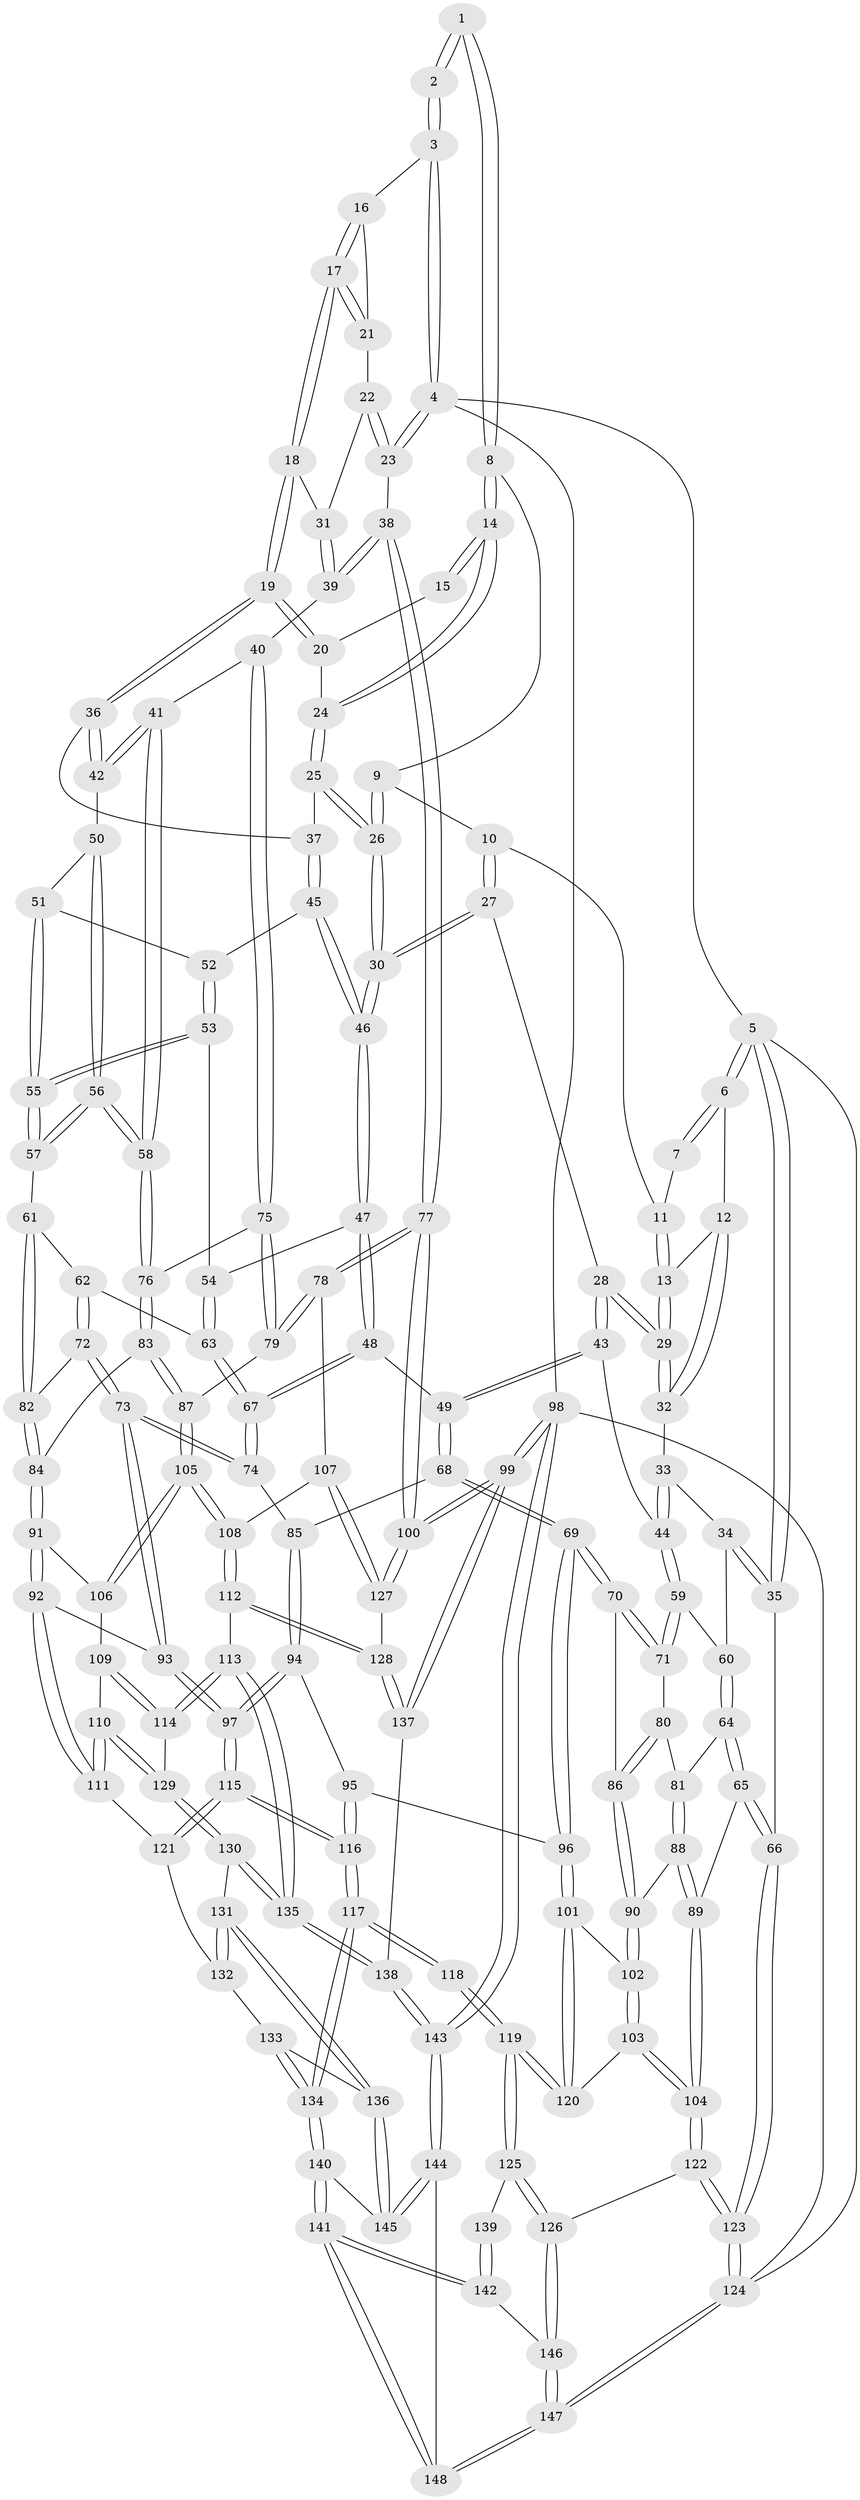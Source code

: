 // Generated by graph-tools (version 1.1) at 2025/00/03/09/25 05:00:08]
// undirected, 148 vertices, 367 edges
graph export_dot {
graph [start="1"]
  node [color=gray90,style=filled];
  1 [pos="+0.5453950430692553+0"];
  2 [pos="+0.8192789329109116+0"];
  3 [pos="+0.8240380217828952+0"];
  4 [pos="+1+0"];
  5 [pos="+0+0"];
  6 [pos="+0+0"];
  7 [pos="+0.42768206590548263+0"];
  8 [pos="+0.5703616768372661+0.04175113760504324"];
  9 [pos="+0.550925217045535+0.056559870486012374"];
  10 [pos="+0.5023065528267078+0.07304753907413553"];
  11 [pos="+0.4217529517440693+0"];
  12 [pos="+0+0"];
  13 [pos="+0.3594055725411759+0.11686452723903389"];
  14 [pos="+0.6297567495618608+0.07512832508561108"];
  15 [pos="+0.7369444151766736+0"];
  16 [pos="+0.8434647291091345+0"];
  17 [pos="+0.8484621064184846+0.04088338084446348"];
  18 [pos="+0.8471688994581825+0.13464026434545037"];
  19 [pos="+0.8374936049280862+0.14126320765834507"];
  20 [pos="+0.7150684360802009+0.08321707949405609"];
  21 [pos="+0.9859354140649059+0.07351844476682814"];
  22 [pos="+0.9986316529871906+0.08622875315906826"];
  23 [pos="+1+0.04961116647029244"];
  24 [pos="+0.6461294983937447+0.12224721977053887"];
  25 [pos="+0.6445988756789869+0.13612177566112554"];
  26 [pos="+0.5714871331789424+0.1963099064216934"];
  27 [pos="+0.44322904608841296+0.1449383398945709"];
  28 [pos="+0.360641585232093+0.14751824390583915"];
  29 [pos="+0.35774595704351836+0.1444118327993585"];
  30 [pos="+0.5633127857746986+0.20567148303090468"];
  31 [pos="+0.8897919952136332+0.15262677611131306"];
  32 [pos="+0.2128256040851355+0.13136951613122103"];
  33 [pos="+0.17276735033795423+0.1784344623312542"];
  34 [pos="+0.10550678661156344+0.22809475838188187"];
  35 [pos="+0+0.04953977314847656"];
  36 [pos="+0.7767851965152265+0.20827589361979998"];
  37 [pos="+0.7543415154398934+0.20018016351265816"];
  38 [pos="+1+0.2912210021946239"];
  39 [pos="+1+0.2850828798804996"];
  40 [pos="+0.9160005041152821+0.35066597236251024"];
  41 [pos="+0.7912211834930788+0.2529704902703302"];
  42 [pos="+0.7767091210778171+0.20976254434865618"];
  43 [pos="+0.35623717745998973+0.31099233483645683"];
  44 [pos="+0.29197902194411945+0.3433652756250595"];
  45 [pos="+0.6037388346716697+0.2511447458701199"];
  46 [pos="+0.5681174768861814+0.23236579299307977"];
  47 [pos="+0.5199455618678943+0.3200373463290182"];
  48 [pos="+0.4708827028325992+0.3704085391815485"];
  49 [pos="+0.43424437335521376+0.3612855299715306"];
  50 [pos="+0.6843981188766018+0.28766193138122587"];
  51 [pos="+0.6630483814411335+0.2862642302504457"];
  52 [pos="+0.6165763138096249+0.2621573664791652"];
  53 [pos="+0.6235753463319844+0.3460538415412713"];
  54 [pos="+0.6001654974934688+0.3461620407458909"];
  55 [pos="+0.645039922513907+0.35904675294445526"];
  56 [pos="+0.7347607465565889+0.3911188843792501"];
  57 [pos="+0.6653850381548068+0.3927128788554486"];
  58 [pos="+0.7428482283107201+0.39393602792065413"];
  59 [pos="+0.28799874560015293+0.34650535393444504"];
  60 [pos="+0.12064271860700938+0.3082665740388684"];
  61 [pos="+0.6459592963177019+0.4074826797590321"];
  62 [pos="+0.6090029761623814+0.4119976102921875"];
  63 [pos="+0.6005033980192529+0.41067954247803784"];
  64 [pos="+0.06621147304881987+0.4188754444006771"];
  65 [pos="+0+0.4647420651977509"];
  66 [pos="+0+0.4645674362598966"];
  67 [pos="+0.49639952760450795+0.4124966973742874"];
  68 [pos="+0.34466902313860315+0.5205381890929104"];
  69 [pos="+0.30647492905770757+0.5383393590913228"];
  70 [pos="+0.28803126569433035+0.5193017218681014"];
  71 [pos="+0.2575019836150778+0.4331637799483989"];
  72 [pos="+0.602564378862252+0.5122576708649431"];
  73 [pos="+0.5588155886566062+0.5313877936511562"];
  74 [pos="+0.5086905347963385+0.5038965392964788"];
  75 [pos="+0.8990961396438778+0.3797815536043398"];
  76 [pos="+0.7744295408436542+0.4295258758253302"];
  77 [pos="+1+0.5925135842982417"];
  78 [pos="+1+0.5948911751957395"];
  79 [pos="+0.956638345695701+0.5369734047363282"];
  80 [pos="+0.17795946583702196+0.43968926717894835"];
  81 [pos="+0.07524644012915123+0.4253321047396483"];
  82 [pos="+0.6456977181330009+0.5030101726828591"];
  83 [pos="+0.774403479875019+0.42978637345113596"];
  84 [pos="+0.7292548677924573+0.5297720242598698"];
  85 [pos="+0.47761311754313596+0.5284776351239642"];
  86 [pos="+0.1829626649759385+0.5375489293318733"];
  87 [pos="+0.9021298616327845+0.5531209908756213"];
  88 [pos="+0.13510885153715727+0.5516820649628008"];
  89 [pos="+0.0751928270131255+0.6056773209673335"];
  90 [pos="+0.14772084091930496+0.5548318813735325"];
  91 [pos="+0.7372620924257898+0.5700251947445623"];
  92 [pos="+0.6284136476321198+0.6319604901497179"];
  93 [pos="+0.578133735623262+0.5863086372271796"];
  94 [pos="+0.45558329988566143+0.6001987395804878"];
  95 [pos="+0.3764632884769818+0.6284533826234371"];
  96 [pos="+0.30760457079695525+0.6015741493818647"];
  97 [pos="+0.49652811233982813+0.6621674634145045"];
  98 [pos="+1+1"];
  99 [pos="+1+0.9398122050752581"];
  100 [pos="+1+0.8613454777184498"];
  101 [pos="+0.29558970702551635+0.6173425867595582"];
  102 [pos="+0.1734341976853914+0.5970588147788614"];
  103 [pos="+0.15475094958404895+0.6881547004061802"];
  104 [pos="+0.08787953237177235+0.7072899676190819"];
  105 [pos="+0.8363105959904017+0.6069415109390586"];
  106 [pos="+0.7592890407386378+0.590003136674297"];
  107 [pos="+1+0.6555300317831552"];
  108 [pos="+0.8744113575895749+0.7279034491059585"];
  109 [pos="+0.7527461371074365+0.6214540216311522"];
  110 [pos="+0.7075134782466154+0.7497050852120758"];
  111 [pos="+0.6230808982186796+0.7223398683695814"];
  112 [pos="+0.8525545778458643+0.7803251450884715"];
  113 [pos="+0.8384800814412333+0.7801542199050919"];
  114 [pos="+0.8225427120899871+0.7765336717137763"];
  115 [pos="+0.4984532442829347+0.7557310193432846"];
  116 [pos="+0.4574170656854388+0.7914582385195996"];
  117 [pos="+0.44886686519752816+0.8055752551478133"];
  118 [pos="+0.44624088649759164+0.8053821514249581"];
  119 [pos="+0.2736750208355281+0.7365085148028081"];
  120 [pos="+0.26206242364904037+0.7046427040529946"];
  121 [pos="+0.5967719716725773+0.7366450577488995"];
  122 [pos="+0.061315837881096395+0.7414359120592805"];
  123 [pos="+0+0.812849438986979"];
  124 [pos="+0+1"];
  125 [pos="+0.20570437085309665+0.8574309268591258"];
  126 [pos="+0.17920800560421105+0.874296179192399"];
  127 [pos="+0.9428307310357732+0.8376993773993605"];
  128 [pos="+0.8943411202231887+0.8413427945471316"];
  129 [pos="+0.7209261847141715+0.7624275536079548"];
  130 [pos="+0.6829153241586391+0.8795288550841509"];
  131 [pos="+0.6756906685351965+0.8803515735062502"];
  132 [pos="+0.6196384629525852+0.8269612315022431"];
  133 [pos="+0.5766102047747755+0.864135825206854"];
  134 [pos="+0.4568884875556683+0.8322040967979889"];
  135 [pos="+0.7246655826993024+0.9167128989530919"];
  136 [pos="+0.6269128471581797+0.9064922646118895"];
  137 [pos="+0.8751124522939763+0.9494208164510904"];
  138 [pos="+0.811908807433988+1"];
  139 [pos="+0.3029532487908432+0.8783671762768904"];
  140 [pos="+0.4578767482834417+0.8716776626776389"];
  141 [pos="+0.3976148121769078+1"];
  142 [pos="+0.33620640357948384+0.9838880831880393"];
  143 [pos="+0.7959465108487849+1"];
  144 [pos="+0.6295671010198323+1"];
  145 [pos="+0.5960556888925549+0.9629581414475186"];
  146 [pos="+0.17039748989899597+0.9043561929166669"];
  147 [pos="+0+1"];
  148 [pos="+0.4063888141370548+1"];
  1 -- 2;
  1 -- 2;
  1 -- 8;
  1 -- 8;
  2 -- 3;
  2 -- 3;
  3 -- 4;
  3 -- 4;
  3 -- 16;
  4 -- 5;
  4 -- 23;
  4 -- 23;
  4 -- 98;
  5 -- 6;
  5 -- 6;
  5 -- 35;
  5 -- 35;
  5 -- 124;
  6 -- 7;
  6 -- 7;
  6 -- 12;
  7 -- 11;
  8 -- 9;
  8 -- 14;
  8 -- 14;
  9 -- 10;
  9 -- 26;
  9 -- 26;
  10 -- 11;
  10 -- 27;
  10 -- 27;
  11 -- 13;
  11 -- 13;
  12 -- 13;
  12 -- 32;
  12 -- 32;
  13 -- 29;
  13 -- 29;
  14 -- 15;
  14 -- 15;
  14 -- 24;
  14 -- 24;
  15 -- 20;
  16 -- 17;
  16 -- 17;
  16 -- 21;
  17 -- 18;
  17 -- 18;
  17 -- 21;
  17 -- 21;
  18 -- 19;
  18 -- 19;
  18 -- 31;
  19 -- 20;
  19 -- 20;
  19 -- 36;
  19 -- 36;
  20 -- 24;
  21 -- 22;
  22 -- 23;
  22 -- 23;
  22 -- 31;
  23 -- 38;
  24 -- 25;
  24 -- 25;
  25 -- 26;
  25 -- 26;
  25 -- 37;
  26 -- 30;
  26 -- 30;
  27 -- 28;
  27 -- 30;
  27 -- 30;
  28 -- 29;
  28 -- 29;
  28 -- 43;
  28 -- 43;
  29 -- 32;
  29 -- 32;
  30 -- 46;
  30 -- 46;
  31 -- 39;
  31 -- 39;
  32 -- 33;
  33 -- 34;
  33 -- 44;
  33 -- 44;
  34 -- 35;
  34 -- 35;
  34 -- 60;
  35 -- 66;
  36 -- 37;
  36 -- 42;
  36 -- 42;
  37 -- 45;
  37 -- 45;
  38 -- 39;
  38 -- 39;
  38 -- 77;
  38 -- 77;
  39 -- 40;
  40 -- 41;
  40 -- 75;
  40 -- 75;
  41 -- 42;
  41 -- 42;
  41 -- 58;
  41 -- 58;
  42 -- 50;
  43 -- 44;
  43 -- 49;
  43 -- 49;
  44 -- 59;
  44 -- 59;
  45 -- 46;
  45 -- 46;
  45 -- 52;
  46 -- 47;
  46 -- 47;
  47 -- 48;
  47 -- 48;
  47 -- 54;
  48 -- 49;
  48 -- 67;
  48 -- 67;
  49 -- 68;
  49 -- 68;
  50 -- 51;
  50 -- 56;
  50 -- 56;
  51 -- 52;
  51 -- 55;
  51 -- 55;
  52 -- 53;
  52 -- 53;
  53 -- 54;
  53 -- 55;
  53 -- 55;
  54 -- 63;
  54 -- 63;
  55 -- 57;
  55 -- 57;
  56 -- 57;
  56 -- 57;
  56 -- 58;
  56 -- 58;
  57 -- 61;
  58 -- 76;
  58 -- 76;
  59 -- 60;
  59 -- 71;
  59 -- 71;
  60 -- 64;
  60 -- 64;
  61 -- 62;
  61 -- 82;
  61 -- 82;
  62 -- 63;
  62 -- 72;
  62 -- 72;
  63 -- 67;
  63 -- 67;
  64 -- 65;
  64 -- 65;
  64 -- 81;
  65 -- 66;
  65 -- 66;
  65 -- 89;
  66 -- 123;
  66 -- 123;
  67 -- 74;
  67 -- 74;
  68 -- 69;
  68 -- 69;
  68 -- 85;
  69 -- 70;
  69 -- 70;
  69 -- 96;
  69 -- 96;
  70 -- 71;
  70 -- 71;
  70 -- 86;
  71 -- 80;
  72 -- 73;
  72 -- 73;
  72 -- 82;
  73 -- 74;
  73 -- 74;
  73 -- 93;
  73 -- 93;
  74 -- 85;
  75 -- 76;
  75 -- 79;
  75 -- 79;
  76 -- 83;
  76 -- 83;
  77 -- 78;
  77 -- 78;
  77 -- 100;
  77 -- 100;
  78 -- 79;
  78 -- 79;
  78 -- 107;
  79 -- 87;
  80 -- 81;
  80 -- 86;
  80 -- 86;
  81 -- 88;
  81 -- 88;
  82 -- 84;
  82 -- 84;
  83 -- 84;
  83 -- 87;
  83 -- 87;
  84 -- 91;
  84 -- 91;
  85 -- 94;
  85 -- 94;
  86 -- 90;
  86 -- 90;
  87 -- 105;
  87 -- 105;
  88 -- 89;
  88 -- 89;
  88 -- 90;
  89 -- 104;
  89 -- 104;
  90 -- 102;
  90 -- 102;
  91 -- 92;
  91 -- 92;
  91 -- 106;
  92 -- 93;
  92 -- 111;
  92 -- 111;
  93 -- 97;
  93 -- 97;
  94 -- 95;
  94 -- 97;
  94 -- 97;
  95 -- 96;
  95 -- 116;
  95 -- 116;
  96 -- 101;
  96 -- 101;
  97 -- 115;
  97 -- 115;
  98 -- 99;
  98 -- 99;
  98 -- 143;
  98 -- 143;
  98 -- 124;
  99 -- 100;
  99 -- 100;
  99 -- 137;
  99 -- 137;
  100 -- 127;
  100 -- 127;
  101 -- 102;
  101 -- 120;
  101 -- 120;
  102 -- 103;
  102 -- 103;
  103 -- 104;
  103 -- 104;
  103 -- 120;
  104 -- 122;
  104 -- 122;
  105 -- 106;
  105 -- 106;
  105 -- 108;
  105 -- 108;
  106 -- 109;
  107 -- 108;
  107 -- 127;
  107 -- 127;
  108 -- 112;
  108 -- 112;
  109 -- 110;
  109 -- 114;
  109 -- 114;
  110 -- 111;
  110 -- 111;
  110 -- 129;
  110 -- 129;
  111 -- 121;
  112 -- 113;
  112 -- 128;
  112 -- 128;
  113 -- 114;
  113 -- 114;
  113 -- 135;
  113 -- 135;
  114 -- 129;
  115 -- 116;
  115 -- 116;
  115 -- 121;
  115 -- 121;
  116 -- 117;
  116 -- 117;
  117 -- 118;
  117 -- 118;
  117 -- 134;
  117 -- 134;
  118 -- 119;
  118 -- 119;
  119 -- 120;
  119 -- 120;
  119 -- 125;
  119 -- 125;
  121 -- 132;
  122 -- 123;
  122 -- 123;
  122 -- 126;
  123 -- 124;
  123 -- 124;
  124 -- 147;
  124 -- 147;
  125 -- 126;
  125 -- 126;
  125 -- 139;
  126 -- 146;
  126 -- 146;
  127 -- 128;
  128 -- 137;
  128 -- 137;
  129 -- 130;
  129 -- 130;
  130 -- 131;
  130 -- 135;
  130 -- 135;
  131 -- 132;
  131 -- 132;
  131 -- 136;
  131 -- 136;
  132 -- 133;
  133 -- 134;
  133 -- 134;
  133 -- 136;
  134 -- 140;
  134 -- 140;
  135 -- 138;
  135 -- 138;
  136 -- 145;
  136 -- 145;
  137 -- 138;
  138 -- 143;
  138 -- 143;
  139 -- 142;
  139 -- 142;
  140 -- 141;
  140 -- 141;
  140 -- 145;
  141 -- 142;
  141 -- 142;
  141 -- 148;
  141 -- 148;
  142 -- 146;
  143 -- 144;
  143 -- 144;
  144 -- 145;
  144 -- 145;
  144 -- 148;
  146 -- 147;
  146 -- 147;
  147 -- 148;
  147 -- 148;
}
